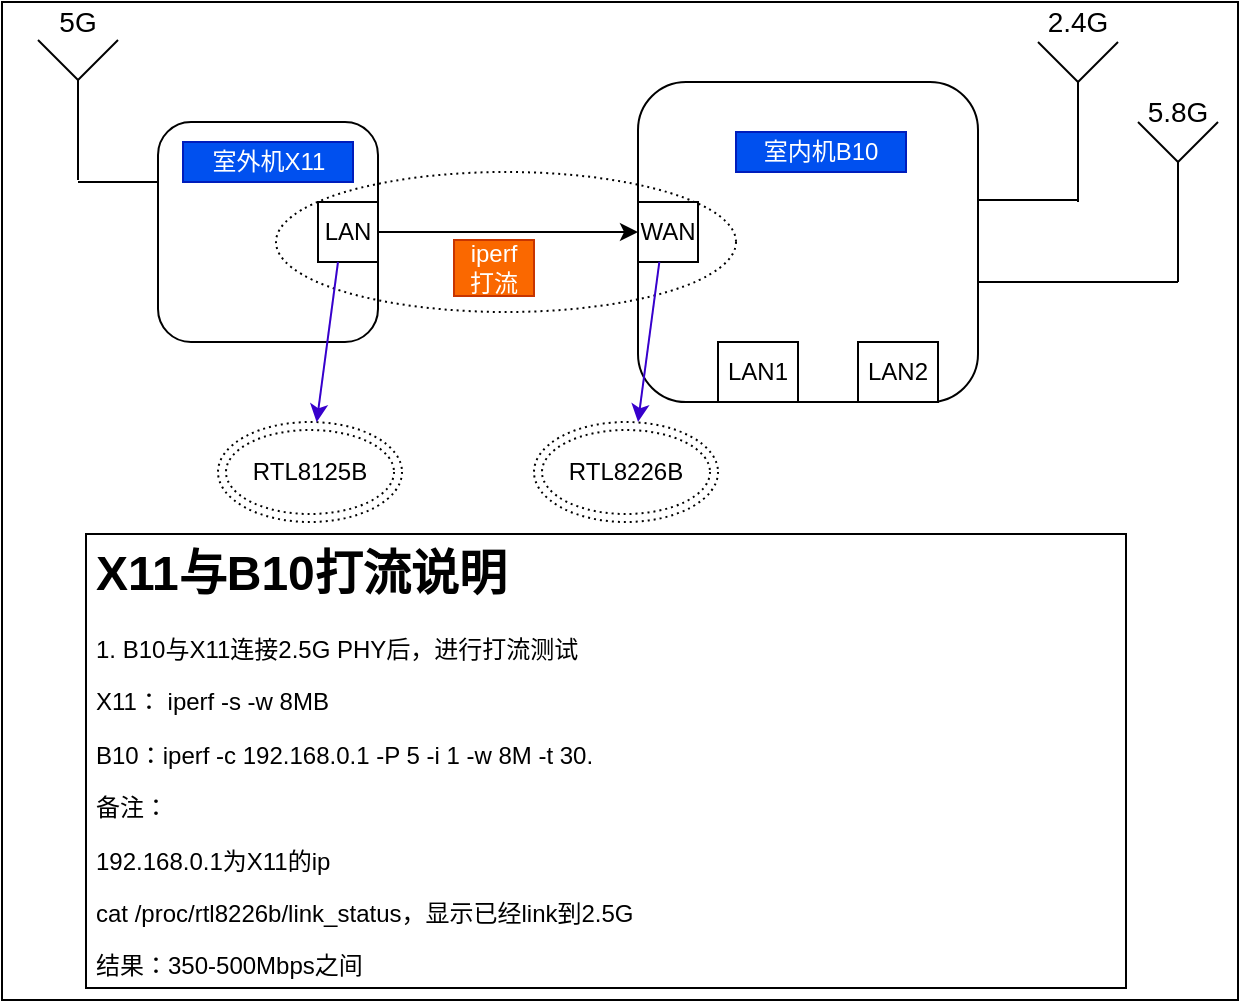 <mxfile version="12.9.6" type="github"><diagram id="Khm2Yfi34oc6YSyt9r9d" name="Page-1"><mxGraphModel dx="868" dy="435" grid="0" gridSize="10" guides="1" tooltips="1" connect="1" arrows="1" fold="1" page="1" pageScale="1" pageWidth="827" pageHeight="1169" math="0" shadow="0"><root><mxCell id="0"/><mxCell id="1" parent="0"/><mxCell id="r4BPX95HfUOhP3XXMuaA-1" value="" style="rounded=1;whiteSpace=wrap;html=1;" vertex="1" parent="1"><mxGeometry x="240" y="160" width="110" height="110" as="geometry"/></mxCell><mxCell id="r4BPX95HfUOhP3XXMuaA-2" value="" style="rounded=1;whiteSpace=wrap;html=1;" vertex="1" parent="1"><mxGeometry x="480" y="140" width="170" height="160" as="geometry"/></mxCell><mxCell id="r4BPX95HfUOhP3XXMuaA-3" value="WAN" style="rounded=0;whiteSpace=wrap;html=1;" vertex="1" parent="1"><mxGeometry x="480" y="200" width="30" height="30" as="geometry"/></mxCell><mxCell id="r4BPX95HfUOhP3XXMuaA-7" style="edgeStyle=orthogonalEdgeStyle;rounded=0;orthogonalLoop=1;jettySize=auto;html=1;entryX=0;entryY=0.5;entryDx=0;entryDy=0;" edge="1" parent="1" source="r4BPX95HfUOhP3XXMuaA-4" target="r4BPX95HfUOhP3XXMuaA-3"><mxGeometry relative="1" as="geometry"/></mxCell><mxCell id="r4BPX95HfUOhP3XXMuaA-4" value="LAN" style="rounded=0;whiteSpace=wrap;html=1;" vertex="1" parent="1"><mxGeometry x="320" y="200" width="30" height="30" as="geometry"/></mxCell><mxCell id="r4BPX95HfUOhP3XXMuaA-5" value="LAN1" style="rounded=0;whiteSpace=wrap;html=1;" vertex="1" parent="1"><mxGeometry x="520" y="270" width="40" height="30" as="geometry"/></mxCell><mxCell id="r4BPX95HfUOhP3XXMuaA-6" value="LAN2" style="rounded=0;whiteSpace=wrap;html=1;" vertex="1" parent="1"><mxGeometry x="590" y="270" width="40" height="30" as="geometry"/></mxCell><mxCell id="r4BPX95HfUOhP3XXMuaA-8" value="室外机X11" style="text;html=1;strokeColor=#001DBC;fillColor=#0050ef;align=center;verticalAlign=middle;whiteSpace=wrap;rounded=0;fontColor=#ffffff;" vertex="1" parent="1"><mxGeometry x="252.5" y="170" width="85" height="20" as="geometry"/></mxCell><mxCell id="r4BPX95HfUOhP3XXMuaA-9" value="室内机B10" style="text;html=1;strokeColor=#001DBC;fillColor=#0050ef;align=center;verticalAlign=middle;whiteSpace=wrap;rounded=0;fontColor=#ffffff;" vertex="1" parent="1"><mxGeometry x="529" y="165" width="85" height="20" as="geometry"/></mxCell><mxCell id="r4BPX95HfUOhP3XXMuaA-10" value="" style="ellipse;whiteSpace=wrap;html=1;fillColor=none;dashed=1;dashPattern=1 2;" vertex="1" parent="1"><mxGeometry x="299" y="185" width="230" height="70" as="geometry"/></mxCell><mxCell id="r4BPX95HfUOhP3XXMuaA-14" value="" style="endArrow=none;html=1;" edge="1" parent="1"><mxGeometry width="50" height="50" relative="1" as="geometry"><mxPoint x="240" y="190" as="sourcePoint"/><mxPoint x="200" y="190" as="targetPoint"/></mxGeometry></mxCell><mxCell id="r4BPX95HfUOhP3XXMuaA-15" value="" style="endArrow=none;html=1;exitX=1;exitY=0.25;exitDx=0;exitDy=0;" edge="1" parent="1"><mxGeometry width="50" height="50" relative="1" as="geometry"><mxPoint x="200" y="189" as="sourcePoint"/><mxPoint x="200" y="139" as="targetPoint"/></mxGeometry></mxCell><mxCell id="r4BPX95HfUOhP3XXMuaA-16" value="" style="endArrow=none;html=1;" edge="1" parent="1"><mxGeometry width="50" height="50" relative="1" as="geometry"><mxPoint x="200" y="139" as="sourcePoint"/><mxPoint x="220" y="119" as="targetPoint"/></mxGeometry></mxCell><mxCell id="r4BPX95HfUOhP3XXMuaA-17" value="" style="endArrow=none;html=1;exitX=1;exitY=0.25;exitDx=0;exitDy=0;" edge="1" parent="1"><mxGeometry width="50" height="50" relative="1" as="geometry"><mxPoint x="200" y="139" as="sourcePoint"/><mxPoint x="180" y="119" as="targetPoint"/></mxGeometry></mxCell><mxCell id="r4BPX95HfUOhP3XXMuaA-20" value="" style="endArrow=none;html=1;exitX=1;exitY=0.25;exitDx=0;exitDy=0;" edge="1" parent="1"><mxGeometry width="50" height="50" relative="1" as="geometry"><mxPoint x="650" y="240" as="sourcePoint"/><mxPoint x="750" y="240" as="targetPoint"/></mxGeometry></mxCell><mxCell id="r4BPX95HfUOhP3XXMuaA-21" value="" style="endArrow=none;html=1;" edge="1" parent="1"><mxGeometry width="50" height="50" relative="1" as="geometry"><mxPoint x="750" y="240" as="sourcePoint"/><mxPoint x="750" y="180" as="targetPoint"/></mxGeometry></mxCell><mxCell id="r4BPX95HfUOhP3XXMuaA-22" value="" style="endArrow=none;html=1;" edge="1" parent="1"><mxGeometry width="50" height="50" relative="1" as="geometry"><mxPoint x="750" y="180" as="sourcePoint"/><mxPoint x="770" y="160" as="targetPoint"/></mxGeometry></mxCell><mxCell id="r4BPX95HfUOhP3XXMuaA-23" value="" style="endArrow=none;html=1;exitX=1;exitY=0.25;exitDx=0;exitDy=0;" edge="1" parent="1"><mxGeometry width="50" height="50" relative="1" as="geometry"><mxPoint x="750" y="180" as="sourcePoint"/><mxPoint x="730" y="160" as="targetPoint"/></mxGeometry></mxCell><mxCell id="r4BPX95HfUOhP3XXMuaA-24" value="&lt;font style=&quot;font-size: 14px&quot;&gt;5G&lt;/font&gt;" style="text;html=1;strokeColor=none;fillColor=none;align=center;verticalAlign=middle;whiteSpace=wrap;rounded=0;dashed=1;dashPattern=1 2;" vertex="1" parent="1"><mxGeometry x="180" y="100" width="40" height="20" as="geometry"/></mxCell><mxCell id="r4BPX95HfUOhP3XXMuaA-30" value="" style="endArrow=none;html=1;" edge="1" parent="1"><mxGeometry width="50" height="50" relative="1" as="geometry"><mxPoint x="700" y="200" as="sourcePoint"/><mxPoint x="700" y="140" as="targetPoint"/></mxGeometry></mxCell><mxCell id="r4BPX95HfUOhP3XXMuaA-31" value="" style="endArrow=none;html=1;" edge="1" parent="1"><mxGeometry width="50" height="50" relative="1" as="geometry"><mxPoint x="700" y="140" as="sourcePoint"/><mxPoint x="720" y="120" as="targetPoint"/></mxGeometry></mxCell><mxCell id="r4BPX95HfUOhP3XXMuaA-32" value="" style="endArrow=none;html=1;exitX=1;exitY=0.25;exitDx=0;exitDy=0;" edge="1" parent="1"><mxGeometry width="50" height="50" relative="1" as="geometry"><mxPoint x="700" y="140" as="sourcePoint"/><mxPoint x="680" y="120" as="targetPoint"/></mxGeometry></mxCell><mxCell id="r4BPX95HfUOhP3XXMuaA-33" value="" style="endArrow=none;html=1;exitX=1;exitY=0.25;exitDx=0;exitDy=0;" edge="1" parent="1"><mxGeometry width="50" height="50" relative="1" as="geometry"><mxPoint x="650" y="199" as="sourcePoint"/><mxPoint x="700" y="199" as="targetPoint"/></mxGeometry></mxCell><mxCell id="r4BPX95HfUOhP3XXMuaA-34" value="&lt;font style=&quot;font-size: 14px&quot;&gt;2.4G&lt;/font&gt;" style="text;html=1;strokeColor=none;fillColor=none;align=center;verticalAlign=middle;whiteSpace=wrap;rounded=0;dashed=1;dashPattern=1 2;" vertex="1" parent="1"><mxGeometry x="680" y="100" width="40" height="20" as="geometry"/></mxCell><mxCell id="r4BPX95HfUOhP3XXMuaA-37" value="&lt;font style=&quot;font-size: 14px&quot;&gt;5.8G&lt;/font&gt;" style="text;html=1;strokeColor=none;fillColor=none;align=center;verticalAlign=middle;whiteSpace=wrap;rounded=0;dashed=1;dashPattern=1 2;" vertex="1" parent="1"><mxGeometry x="730" y="145" width="40" height="20" as="geometry"/></mxCell><mxCell id="r4BPX95HfUOhP3XXMuaA-40" value="RTL8125B" style="ellipse;shape=doubleEllipse;whiteSpace=wrap;html=1;dashed=1;dashPattern=1 2;fillColor=none;" vertex="1" parent="1"><mxGeometry x="270" y="310" width="92" height="50" as="geometry"/></mxCell><mxCell id="r4BPX95HfUOhP3XXMuaA-41" value="RTL8226B" style="ellipse;shape=doubleEllipse;whiteSpace=wrap;html=1;dashed=1;dashPattern=1 2;fillColor=none;" vertex="1" parent="1"><mxGeometry x="428" y="310" width="92" height="50" as="geometry"/></mxCell><mxCell id="r4BPX95HfUOhP3XXMuaA-43" value="" style="endArrow=classic;html=1;fillColor=#6a00ff;strokeColor=#3700CC;" edge="1" parent="1" target="r4BPX95HfUOhP3XXMuaA-40"><mxGeometry width="50" height="50" relative="1" as="geometry"><mxPoint x="330" y="230" as="sourcePoint"/><mxPoint x="300" y="280" as="targetPoint"/></mxGeometry></mxCell><mxCell id="r4BPX95HfUOhP3XXMuaA-44" value="" style="endArrow=classic;html=1;fillColor=#6a00ff;strokeColor=#3700CC;" edge="1" parent="1"><mxGeometry width="50" height="50" relative="1" as="geometry"><mxPoint x="490.68" y="229.93" as="sourcePoint"/><mxPoint x="480.005" y="309.995" as="targetPoint"/></mxGeometry></mxCell><mxCell id="r4BPX95HfUOhP3XXMuaA-45" value="&lt;h1&gt;X11与B10打流说明&lt;/h1&gt;&lt;p&gt;1. B10与X11连接2.5G PHY后，进行打流测试&lt;/p&gt;&lt;p&gt;X11： iperf -s -w 8MB&lt;/p&gt;&lt;p&gt;B10：iperf -c 192.168.0.1 -P 5 -i 1 -w 8M -t 30.&lt;/p&gt;&lt;p&gt;备注：&lt;/p&gt;&lt;p&gt;192.168.0.1为X11的ip&lt;/p&gt;&lt;p&gt;cat /proc/rtl8226b/link_status，显示已经link到2.5G&lt;br&gt;&lt;/p&gt;&lt;p&gt;结果：350-500Mbps之间&lt;/p&gt;" style="text;html=1;strokeColor=#000000;fillColor=none;spacing=5;spacingTop=-20;whiteSpace=wrap;overflow=hidden;rounded=0;" vertex="1" parent="1"><mxGeometry x="204" y="366" width="520" height="227" as="geometry"/></mxCell><mxCell id="r4BPX95HfUOhP3XXMuaA-46" value="iperf 打流" style="text;html=1;strokeColor=#C73500;fillColor=#fa6800;align=center;verticalAlign=middle;whiteSpace=wrap;rounded=0;fontColor=#ffffff;" vertex="1" parent="1"><mxGeometry x="388" y="219" width="40" height="28" as="geometry"/></mxCell><mxCell id="r4BPX95HfUOhP3XXMuaA-47" value="" style="rounded=0;whiteSpace=wrap;html=1;strokeColor=#000000;fillColor=none;" vertex="1" parent="1"><mxGeometry x="162" y="100" width="618" height="499" as="geometry"/></mxCell></root></mxGraphModel></diagram></mxfile>